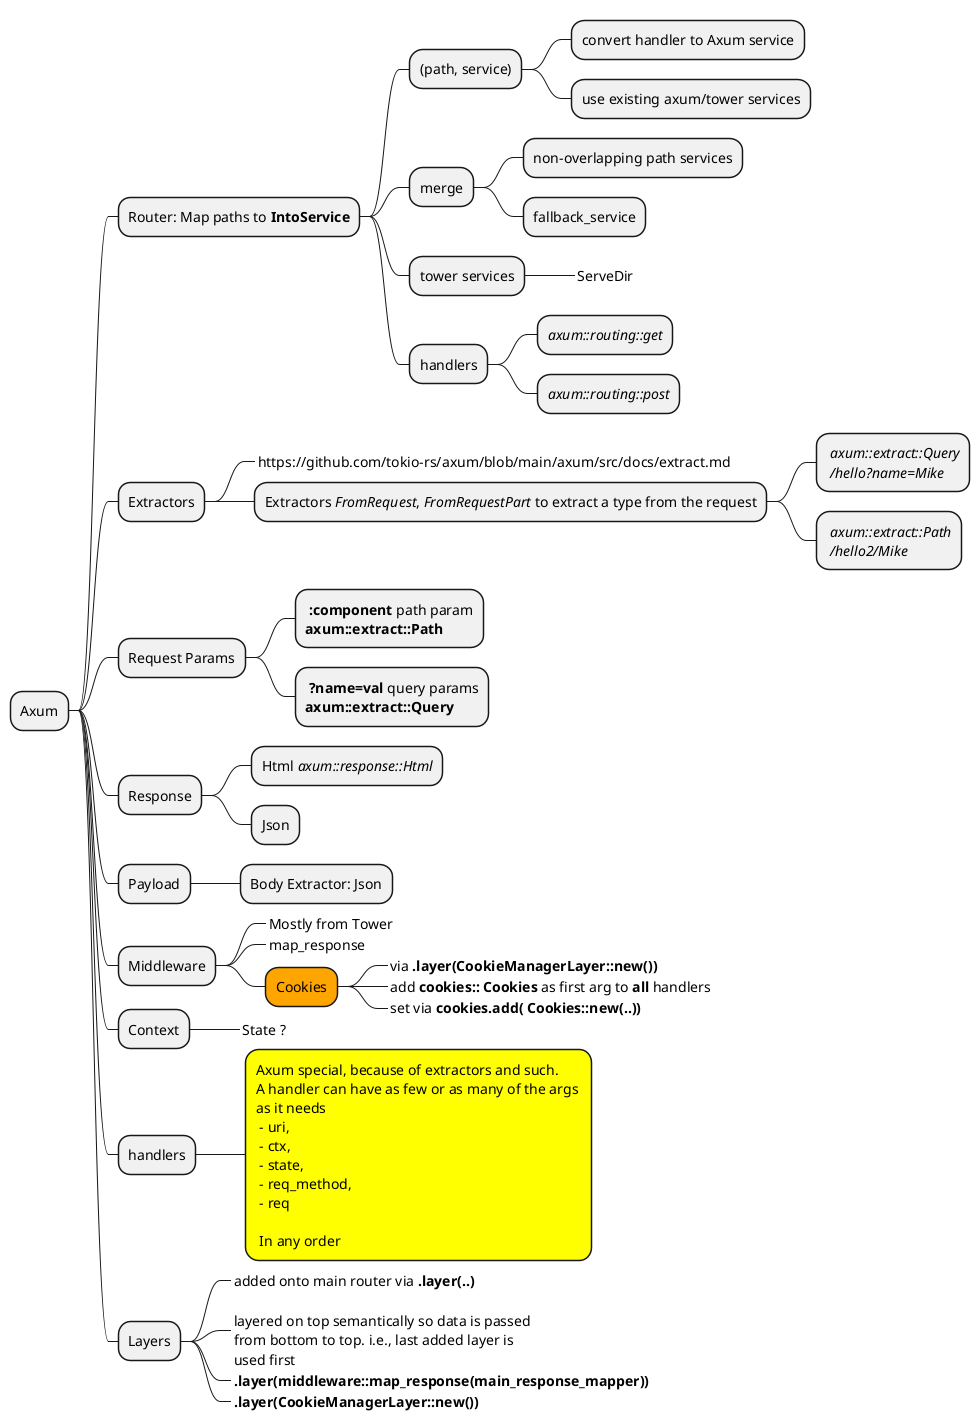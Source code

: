 ```plantuml
@startmindmap
* Axum

'-- Router -------------------
** Router: Map paths to **IntoService**

*** (path, service)
**** convert handler to Axum service
**** use existing axum/tower services

*** merge
**** non-overlapping path services
**** fallback_service

*** tower services
****_ ServeDir

*** handlers
**** //axum::routing::get//
**** //axum::routing::post//

'-- Extractors  ------------------
** Extractors
***_ https://github.com/tokio-rs/axum/blob/main/axum/src/docs/extract.md
*** Extractors //FromRequest//, //FromRequestPart// to extract a type from the request
****: //axum::extract::Query//
// /hello?name=Mike//;
****: //axum::extract::Path//
// /hello2/Mike//;

'-- Request params ---------------
** Request Params
***: **:component** path param
**axum::extract::Path**;

***: **?name=val** query params
**axum::extract::Query**;

'-- Response  ------------------
** Response
*** Html //axum::response::Html//
*** Json

'-- Payload  ---------------------
** Payload
*** Body Extractor: Json

** Middleware
***_ Mostly from Tower
***_ map_response
***[#orange] Cookies
****_ via **.layer(CookieManagerLayer::new())**
****_ add **cookies:: Cookies** as first arg to **all** handlers
****_ set via **cookies.add( Cookies::new(..))**

'-- Context ---------------------
** Context
***_ State ?

'-- Handlers --------------------
** handlers
***[#yellow]:Axum special, because of extractors and such. 
A handler can have as few or as many of the args 
as it needs
 - uri,
 - ctx,
 - state,
 - req_method,
 - req

 In any order;

'-- Layers -----------------------
** Layers
***_ added onto main router via **.layer(..)**
***_:
layered on top semantically so data is passed 
from bottom to top. i.e., last added layer is 
used first;
***_ **.layer(middleware::map_response(main_response_mapper))**
***_ **.layer(CookieManagerLayer::new())**

@endmindmap
```
